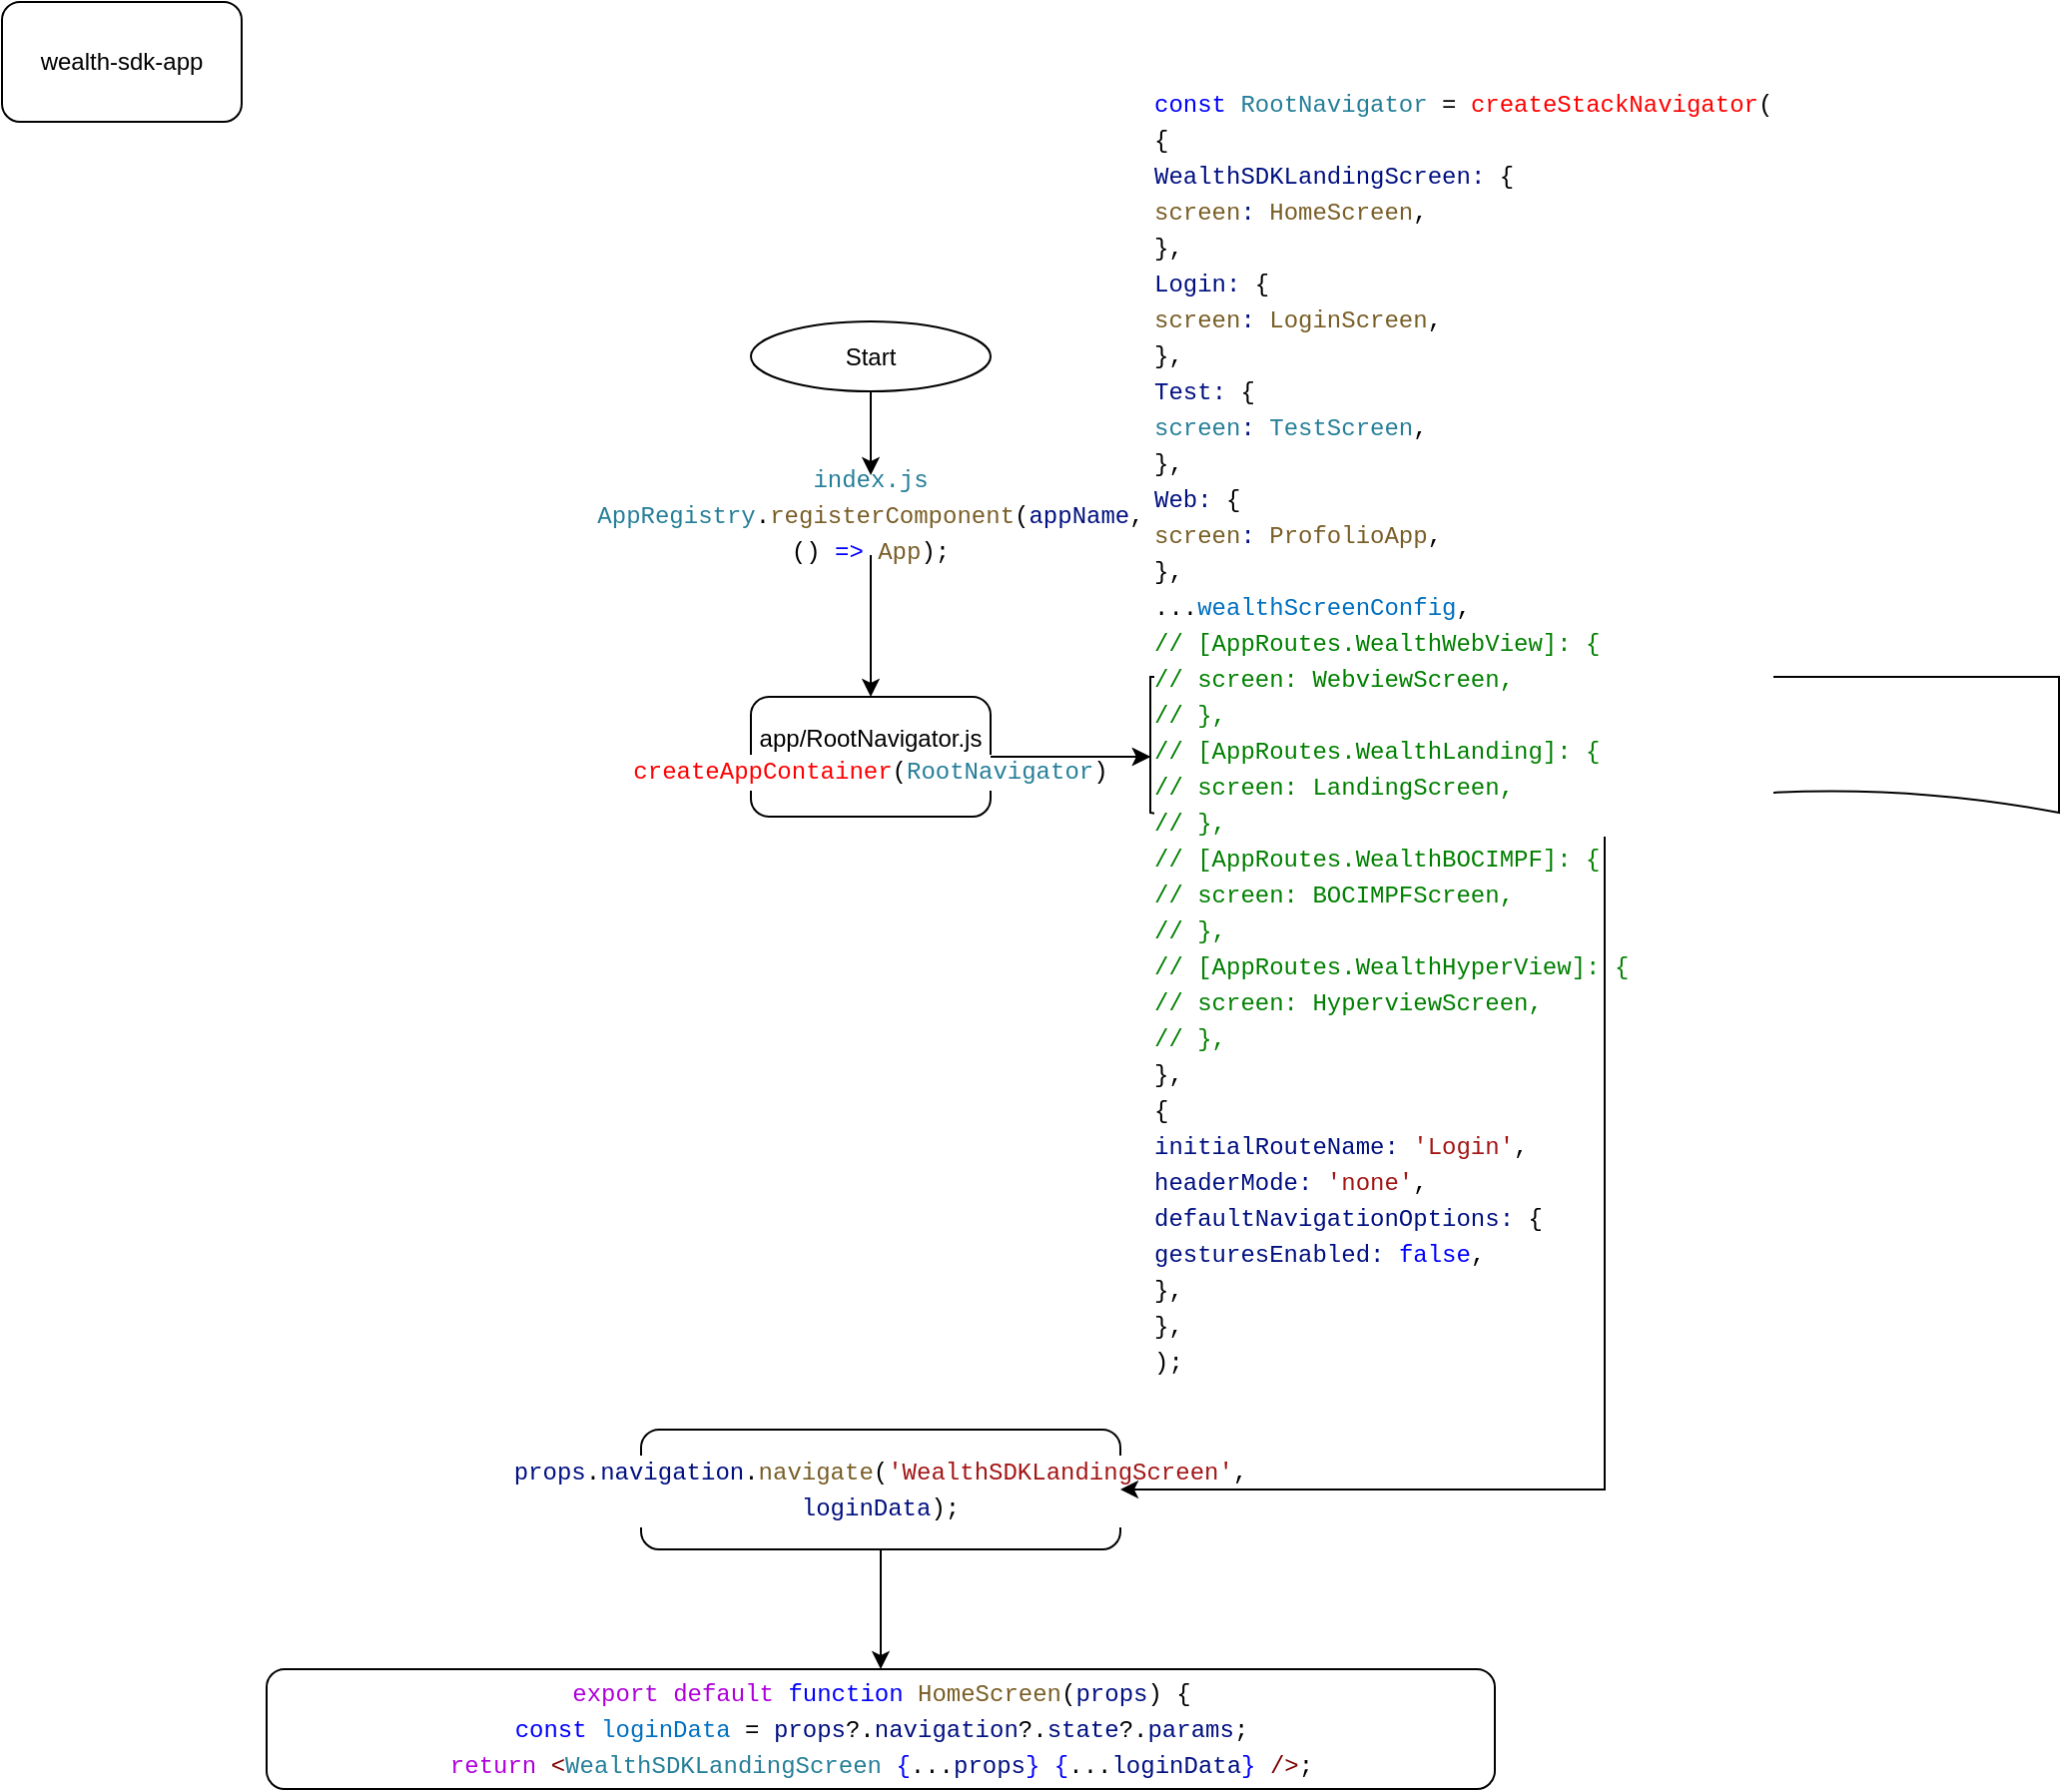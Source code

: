 <mxfile version="20.0.1" type="github">
  <diagram id="C5RBs43oDa-KdzZeNtuy" name="Page-1">
    <mxGraphModel dx="1400" dy="838" grid="1" gridSize="10" guides="1" tooltips="1" connect="1" arrows="1" fold="1" page="1" pageScale="1" pageWidth="827" pageHeight="1169" math="0" shadow="0">
      <root>
        <mxCell id="WIyWlLk6GJQsqaUBKTNV-0" />
        <mxCell id="WIyWlLk6GJQsqaUBKTNV-1" parent="WIyWlLk6GJQsqaUBKTNV-0" />
        <mxCell id="B4zs4j52J3PY8R9Cxe29-0" value="wealth-sdk-app" style="rounded=1;whiteSpace=wrap;html=1;" vertex="1" parent="WIyWlLk6GJQsqaUBKTNV-1">
          <mxGeometry y="10" width="120" height="60" as="geometry" />
        </mxCell>
        <mxCell id="B4zs4j52J3PY8R9Cxe29-14" value="" style="group" vertex="1" connectable="0" parent="WIyWlLk6GJQsqaUBKTNV-1">
          <mxGeometry x="132.5" y="170" width="897.5" height="735" as="geometry" />
        </mxCell>
        <mxCell id="WIyWlLk6GJQsqaUBKTNV-3" value="&lt;div style=&quot;background-color: rgb(255, 255, 255); font-family: Menlo, Monaco, &amp;quot;Courier New&amp;quot;, monospace; line-height: 18px;&quot;&gt;&lt;span style=&quot;color: #267f99;&quot;&gt;index.js&lt;br&gt;AppRegistry&lt;/span&gt;.&lt;span style=&quot;color: #795e26;&quot;&gt;registerComponent&lt;/span&gt;(&lt;span style=&quot;color: #001080;&quot;&gt;appName&lt;/span&gt;, () &lt;span style=&quot;color: #0000ff;&quot;&gt;=&amp;gt;&lt;/span&gt; &lt;span style=&quot;color: #795e26;&quot;&gt;App&lt;/span&gt;);&lt;/div&gt;" style="rounded=1;whiteSpace=wrap;html=1;fontSize=12;glass=0;strokeWidth=1;shadow=0;align=center;" parent="B4zs4j52J3PY8R9Cxe29-14" vertex="1">
          <mxGeometry x="187.5" y="77" width="230" height="40" as="geometry" />
        </mxCell>
        <mxCell id="B4zs4j52J3PY8R9Cxe29-1" value="" style="edgeStyle=orthogonalEdgeStyle;rounded=0;orthogonalLoop=1;jettySize=auto;html=1;" edge="1" parent="B4zs4j52J3PY8R9Cxe29-14" source="Vocsn4lWY6FITpce8jwi-0" target="WIyWlLk6GJQsqaUBKTNV-3">
          <mxGeometry relative="1" as="geometry" />
        </mxCell>
        <mxCell id="Vocsn4lWY6FITpce8jwi-0" value="Start" style="ellipse;whiteSpace=wrap;html=1;" parent="B4zs4j52J3PY8R9Cxe29-14" vertex="1">
          <mxGeometry x="242.5" width="120" height="35" as="geometry" />
        </mxCell>
        <mxCell id="B4zs4j52J3PY8R9Cxe29-2" value="app/RootNavigator.js&lt;br&gt;&lt;div style=&quot;background-color: rgb(255, 255, 255); font-family: Menlo, Monaco, &amp;quot;Courier New&amp;quot;, monospace; line-height: 18px;&quot;&gt;&lt;font color=&quot;#ff0000&quot;&gt;createAppContainer&lt;/font&gt;(&lt;span style=&quot;color: #267f99;&quot;&gt;RootNavigator&lt;/span&gt;)&lt;/div&gt;" style="whiteSpace=wrap;html=1;rounded=1;glass=0;strokeWidth=1;shadow=0;" vertex="1" parent="B4zs4j52J3PY8R9Cxe29-14">
          <mxGeometry x="242.5" y="188" width="120" height="60" as="geometry" />
        </mxCell>
        <mxCell id="B4zs4j52J3PY8R9Cxe29-3" value="" style="edgeStyle=orthogonalEdgeStyle;rounded=0;orthogonalLoop=1;jettySize=auto;html=1;" edge="1" parent="B4zs4j52J3PY8R9Cxe29-14" source="WIyWlLk6GJQsqaUBKTNV-3" target="B4zs4j52J3PY8R9Cxe29-2">
          <mxGeometry relative="1" as="geometry" />
        </mxCell>
        <mxCell id="B4zs4j52J3PY8R9Cxe29-4" value="&lt;div style=&quot;background-color: rgb(255, 255, 255); font-family: Menlo, Monaco, &amp;quot;Courier New&amp;quot;, monospace; line-height: 18px;&quot;&gt;&lt;div&gt;&lt;span style=&quot;color: #0000ff;&quot;&gt;const&lt;/span&gt; &lt;span style=&quot;color: #267f99;&quot;&gt;RootNavigator&lt;/span&gt; = &lt;font color=&quot;#ff0000&quot;&gt;createStackNavigator&lt;/font&gt;(&lt;/div&gt;&lt;div&gt;  {&lt;/div&gt;&lt;div&gt;    &lt;span style=&quot;color: #001080;&quot;&gt;WealthSDKLandingScreen&lt;/span&gt;&lt;span style=&quot;color: #001080;&quot;&gt;:&lt;/span&gt; {&lt;/div&gt;&lt;div&gt;      &lt;span style=&quot;color: #795e26;&quot;&gt;screen&lt;/span&gt;&lt;span style=&quot;color: #001080;&quot;&gt;:&lt;/span&gt; &lt;span style=&quot;color: #795e26;&quot;&gt;HomeScreen&lt;/span&gt;,&lt;/div&gt;&lt;div&gt;    },&lt;/div&gt;&lt;div&gt;    &lt;span style=&quot;color: #001080;&quot;&gt;Login&lt;/span&gt;&lt;span style=&quot;color: #001080;&quot;&gt;:&lt;/span&gt; {&lt;/div&gt;&lt;div&gt;      &lt;span style=&quot;color: #795e26;&quot;&gt;screen&lt;/span&gt;&lt;span style=&quot;color: #001080;&quot;&gt;:&lt;/span&gt; &lt;span style=&quot;color: #795e26;&quot;&gt;LoginScreen&lt;/span&gt;,&lt;/div&gt;&lt;div&gt;    },&lt;/div&gt;&lt;div&gt;    &lt;span style=&quot;color: #001080;&quot;&gt;Test&lt;/span&gt;&lt;span style=&quot;color: #001080;&quot;&gt;:&lt;/span&gt; {&lt;/div&gt;&lt;div&gt;      &lt;span style=&quot;color: #267f99;&quot;&gt;screen&lt;/span&gt;&lt;span style=&quot;color: #001080;&quot;&gt;:&lt;/span&gt; &lt;span style=&quot;color: #267f99;&quot;&gt;TestScreen&lt;/span&gt;,&lt;/div&gt;&lt;div&gt;    },&lt;/div&gt;&lt;div&gt;    &lt;span style=&quot;color: #001080;&quot;&gt;Web&lt;/span&gt;&lt;span style=&quot;color: #001080;&quot;&gt;:&lt;/span&gt; {&lt;/div&gt;&lt;div&gt;      &lt;span style=&quot;color: #795e26;&quot;&gt;screen&lt;/span&gt;&lt;span style=&quot;color: #001080;&quot;&gt;:&lt;/span&gt; &lt;span style=&quot;color: #795e26;&quot;&gt;ProfolioApp&lt;/span&gt;,&lt;/div&gt;&lt;div&gt;    },&lt;/div&gt;&lt;div&gt;    ...&lt;span style=&quot;color: #0070c1;&quot;&gt;wealthScreenConfig&lt;/span&gt;,&lt;/div&gt;&lt;div&gt;    &lt;span style=&quot;color: #008000;&quot;&gt;// [AppRoutes.WealthWebView]: {&lt;/span&gt;&lt;/div&gt;&lt;div&gt;    &lt;span style=&quot;color: #008000;&quot;&gt;//   screen: WebviewScreen,&lt;/span&gt;&lt;/div&gt;&lt;div&gt;    &lt;span style=&quot;color: #008000;&quot;&gt;// },&lt;/span&gt;&lt;/div&gt;&lt;div&gt;    &lt;span style=&quot;color: #008000;&quot;&gt;// [AppRoutes.WealthLanding]: {&lt;/span&gt;&lt;/div&gt;&lt;div&gt;    &lt;span style=&quot;color: #008000;&quot;&gt;//   screen: LandingScreen,&lt;/span&gt;&lt;/div&gt;&lt;div&gt;    &lt;span style=&quot;color: #008000;&quot;&gt;// },&lt;/span&gt;&lt;/div&gt;&lt;div&gt;    &lt;span style=&quot;color: #008000;&quot;&gt;// [AppRoutes.WealthBOCIMPF]: {&lt;/span&gt;&lt;/div&gt;&lt;div&gt;    &lt;span style=&quot;color: #008000;&quot;&gt;//   screen: BOCIMPFScreen,&lt;/span&gt;&lt;/div&gt;&lt;div&gt;    &lt;span style=&quot;color: #008000;&quot;&gt;// },&lt;/span&gt;&lt;/div&gt;&lt;div&gt;    &lt;span style=&quot;color: #008000;&quot;&gt;// [AppRoutes.WealthHyperView]: {&lt;/span&gt;&lt;/div&gt;&lt;div&gt;    &lt;span style=&quot;color: #008000;&quot;&gt;//   screen: HyperviewScreen,&lt;/span&gt;&lt;/div&gt;&lt;div&gt;    &lt;span style=&quot;color: #008000;&quot;&gt;// },&lt;/span&gt;&lt;/div&gt;&lt;div&gt;  },&lt;/div&gt;&lt;div&gt;  {&lt;/div&gt;&lt;div&gt;    &lt;span style=&quot;color: #001080;&quot;&gt;initialRouteName&lt;/span&gt;&lt;span style=&quot;color: #001080;&quot;&gt;:&lt;/span&gt; &lt;span style=&quot;color: #a31515;&quot;&gt;&#39;Login&#39;&lt;/span&gt;,&lt;/div&gt;&lt;div&gt;    &lt;span style=&quot;color: #001080;&quot;&gt;headerMode&lt;/span&gt;&lt;span style=&quot;color: #001080;&quot;&gt;:&lt;/span&gt; &lt;span style=&quot;color: #a31515;&quot;&gt;&#39;none&#39;&lt;/span&gt;,&lt;/div&gt;&lt;div&gt;    &lt;span style=&quot;color: #001080;&quot;&gt;defaultNavigationOptions&lt;/span&gt;&lt;span style=&quot;color: #001080;&quot;&gt;:&lt;/span&gt; {&lt;/div&gt;&lt;div&gt;      &lt;span style=&quot;color: #001080;&quot;&gt;gesturesEnabled&lt;/span&gt;&lt;span style=&quot;color: #001080;&quot;&gt;:&lt;/span&gt; &lt;span style=&quot;color: #0000ff;&quot;&gt;false&lt;/span&gt;,&lt;/div&gt;&lt;div&gt;    },&lt;/div&gt;&lt;div&gt;  },&lt;/div&gt;&lt;div&gt;);&lt;/div&gt;&lt;/div&gt;" style="shape=document;whiteSpace=wrap;html=1;boundedLbl=1;rounded=1;glass=0;strokeWidth=1;shadow=0;align=left;" vertex="1" parent="B4zs4j52J3PY8R9Cxe29-14">
          <mxGeometry x="442.5" y="178" width="455" height="80" as="geometry" />
        </mxCell>
        <mxCell id="B4zs4j52J3PY8R9Cxe29-5" value="" style="edgeStyle=orthogonalEdgeStyle;rounded=0;orthogonalLoop=1;jettySize=auto;html=1;" edge="1" parent="B4zs4j52J3PY8R9Cxe29-14" source="B4zs4j52J3PY8R9Cxe29-2" target="B4zs4j52J3PY8R9Cxe29-4">
          <mxGeometry relative="1" as="geometry" />
        </mxCell>
        <mxCell id="B4zs4j52J3PY8R9Cxe29-11" value="" style="edgeStyle=orthogonalEdgeStyle;rounded=0;orthogonalLoop=1;jettySize=auto;html=1;fontColor=#FF0000;" edge="1" parent="B4zs4j52J3PY8R9Cxe29-14" source="B4zs4j52J3PY8R9Cxe29-2" target="B4zs4j52J3PY8R9Cxe29-4">
          <mxGeometry relative="1" as="geometry" />
        </mxCell>
        <mxCell id="B4zs4j52J3PY8R9Cxe29-9" value="&lt;div style=&quot;background-color: rgb(255, 255, 255); font-family: Menlo, Monaco, &amp;quot;Courier New&amp;quot;, monospace; line-height: 18px;&quot;&gt;      &lt;span style=&quot;color: #001080;&quot;&gt;props&lt;/span&gt;.&lt;span style=&quot;color: #001080;&quot;&gt;navigation&lt;/span&gt;.&lt;span style=&quot;color: #795e26;&quot;&gt;navigate&lt;/span&gt;(&lt;span style=&quot;color: #a31515;&quot;&gt;&#39;WealthSDKLandingScreen&#39;&lt;/span&gt;, &lt;span style=&quot;color: #001080;&quot;&gt;loginData&lt;/span&gt;);&lt;/div&gt;" style="whiteSpace=wrap;html=1;align=center;rounded=1;glass=0;strokeWidth=1;shadow=0;" vertex="1" parent="B4zs4j52J3PY8R9Cxe29-14">
          <mxGeometry x="187.5" y="555" width="240" height="60" as="geometry" />
        </mxCell>
        <mxCell id="B4zs4j52J3PY8R9Cxe29-10" value="" style="edgeStyle=orthogonalEdgeStyle;rounded=0;orthogonalLoop=1;jettySize=auto;html=1;fontColor=#FF0000;" edge="1" parent="B4zs4j52J3PY8R9Cxe29-14" source="B4zs4j52J3PY8R9Cxe29-4" target="B4zs4j52J3PY8R9Cxe29-9">
          <mxGeometry relative="1" as="geometry">
            <Array as="points">
              <mxPoint x="670.5" y="585" />
            </Array>
          </mxGeometry>
        </mxCell>
        <mxCell id="B4zs4j52J3PY8R9Cxe29-12" value="&lt;div style=&quot;background-color: rgb(255, 255, 255); font-family: Menlo, Monaco, &amp;quot;Courier New&amp;quot;, monospace; line-height: 18px;&quot;&gt;&lt;div&gt;&lt;span style=&quot;color: #af00db;&quot;&gt;export&lt;/span&gt; &lt;span style=&quot;color: #af00db;&quot;&gt;default&lt;/span&gt; &lt;span style=&quot;color: #0000ff;&quot;&gt;function&lt;/span&gt; &lt;span style=&quot;color: #795e26;&quot;&gt;HomeScreen&lt;/span&gt;(&lt;span style=&quot;color: #001080;&quot;&gt;props&lt;/span&gt;) {&lt;/div&gt;&lt;div&gt;  &lt;span style=&quot;color: #0000ff;&quot;&gt;const&lt;/span&gt; &lt;span style=&quot;color: #0070c1;&quot;&gt;loginData&lt;/span&gt; = &lt;span style=&quot;color: #001080;&quot;&gt;props&lt;/span&gt;?.&lt;span style=&quot;color: #001080;&quot;&gt;navigation&lt;/span&gt;?.&lt;span style=&quot;color: #001080;&quot;&gt;state&lt;/span&gt;?.&lt;span style=&quot;color: #001080;&quot;&gt;params&lt;/span&gt;;&lt;/div&gt;&lt;div&gt;  &lt;span style=&quot;color: #af00db;&quot;&gt;return&lt;/span&gt; &lt;span style=&quot;color: #800000;&quot;&gt;&amp;lt;&lt;/span&gt;&lt;span style=&quot;color: #267f99;&quot;&gt;WealthSDKLandingScreen&lt;/span&gt; &lt;span style=&quot;color: #0000ff;&quot;&gt;{&lt;/span&gt;...&lt;span style=&quot;color: #001080;&quot;&gt;props&lt;/span&gt;&lt;span style=&quot;color: #0000ff;&quot;&gt;}&lt;/span&gt; &lt;span style=&quot;color: #0000ff;&quot;&gt;{&lt;/span&gt;...&lt;span style=&quot;color: #001080;&quot;&gt;loginData&lt;/span&gt;&lt;span style=&quot;color: #0000ff;&quot;&gt;}&lt;/span&gt; &lt;span style=&quot;color: #800000;&quot;&gt;/&amp;gt;&lt;/span&gt;;&lt;/div&gt;&lt;div&gt;&lt;/div&gt;&lt;/div&gt;" style="whiteSpace=wrap;html=1;rounded=1;glass=0;strokeWidth=1;shadow=0;" vertex="1" parent="B4zs4j52J3PY8R9Cxe29-14">
          <mxGeometry y="675" width="615" height="60" as="geometry" />
        </mxCell>
        <mxCell id="B4zs4j52J3PY8R9Cxe29-13" value="" style="edgeStyle=orthogonalEdgeStyle;rounded=0;orthogonalLoop=1;jettySize=auto;html=1;fontColor=#FF0000;" edge="1" parent="B4zs4j52J3PY8R9Cxe29-14" source="B4zs4j52J3PY8R9Cxe29-9" target="B4zs4j52J3PY8R9Cxe29-12">
          <mxGeometry relative="1" as="geometry" />
        </mxCell>
      </root>
    </mxGraphModel>
  </diagram>
</mxfile>
